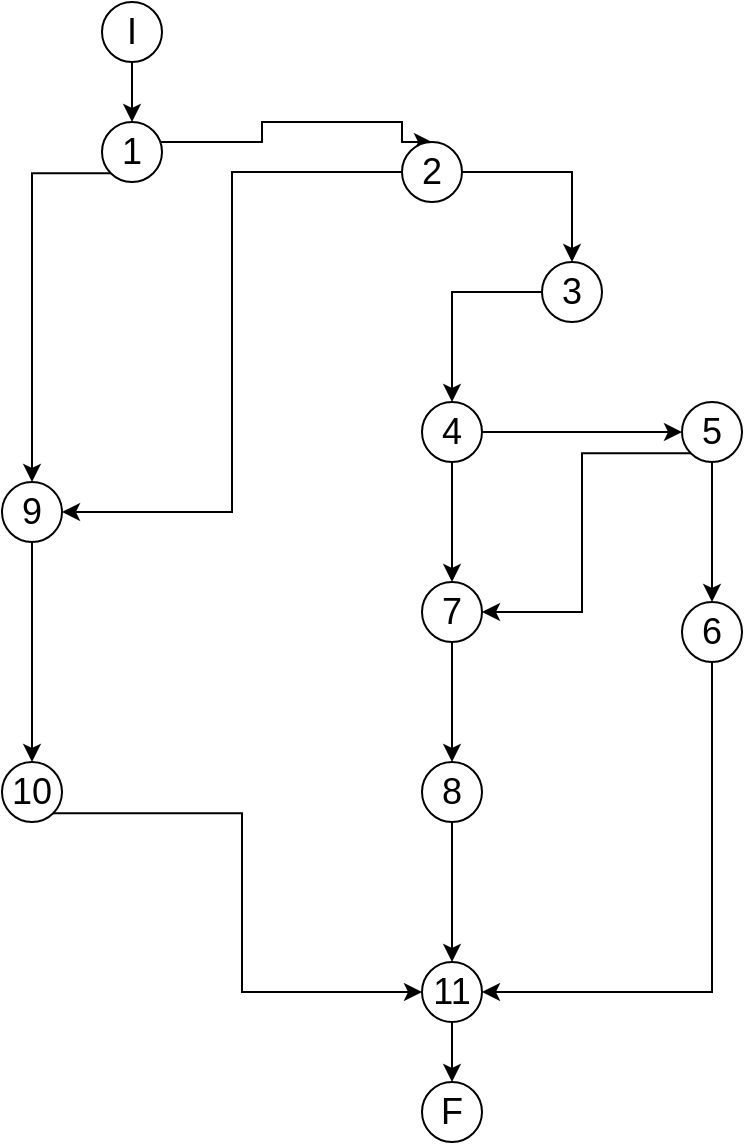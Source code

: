 <mxfile version="15.9.6" type="device"><diagram id="YwyjyD8mi7VJA06gWZqI" name="Página-1"><mxGraphModel dx="782" dy="693" grid="1" gridSize="10" guides="1" tooltips="1" connect="1" arrows="1" fold="1" page="1" pageScale="1" pageWidth="827" pageHeight="1169" math="0" shadow="0"><root><mxCell id="0"/><mxCell id="1" parent="0"/><mxCell id="7vZBPEran1yA5jU-QuNw-19" style="edgeStyle=orthogonalEdgeStyle;rounded=0;orthogonalLoop=1;jettySize=auto;html=1;exitX=0;exitY=1;exitDx=0;exitDy=0;fontSize=18;entryX=0.5;entryY=0;entryDx=0;entryDy=0;" edge="1" parent="1" source="7vZBPEran1yA5jU-QuNw-1" target="7vZBPEran1yA5jU-QuNw-13"><mxGeometry relative="1" as="geometry"><Array as="points"><mxPoint x="374" y="190"/><mxPoint x="450" y="190"/><mxPoint x="450" y="180"/><mxPoint x="520" y="180"/><mxPoint x="520" y="190"/></Array></mxGeometry></mxCell><mxCell id="7vZBPEran1yA5jU-QuNw-21" style="edgeStyle=orthogonalEdgeStyle;rounded=0;orthogonalLoop=1;jettySize=auto;html=1;exitX=0;exitY=1;exitDx=0;exitDy=0;entryX=0.5;entryY=0;entryDx=0;entryDy=0;fontSize=18;" edge="1" parent="1" source="7vZBPEran1yA5jU-QuNw-1" target="7vZBPEran1yA5jU-QuNw-7"><mxGeometry relative="1" as="geometry"/></mxCell><mxCell id="7vZBPEran1yA5jU-QuNw-1" value="&lt;font style=&quot;font-size: 18px&quot;&gt;1&lt;/font&gt;" style="ellipse;whiteSpace=wrap;html=1;aspect=fixed;" vertex="1" parent="1"><mxGeometry x="370" y="180" width="30" height="30" as="geometry"/></mxCell><mxCell id="7vZBPEran1yA5jU-QuNw-18" style="edgeStyle=orthogonalEdgeStyle;rounded=0;orthogonalLoop=1;jettySize=auto;html=1;exitX=0.5;exitY=1;exitDx=0;exitDy=0;entryX=0.5;entryY=0;entryDx=0;entryDy=0;fontSize=18;" edge="1" parent="1" source="7vZBPEran1yA5jU-QuNw-2" target="7vZBPEran1yA5jU-QuNw-1"><mxGeometry relative="1" as="geometry"/></mxCell><mxCell id="7vZBPEran1yA5jU-QuNw-2" value="&lt;font style=&quot;font-size: 18px&quot;&gt;I&lt;/font&gt;" style="ellipse;whiteSpace=wrap;html=1;aspect=fixed;" vertex="1" parent="1"><mxGeometry x="370" y="120" width="30" height="30" as="geometry"/></mxCell><mxCell id="7vZBPEran1yA5jU-QuNw-26" style="edgeStyle=orthogonalEdgeStyle;rounded=0;orthogonalLoop=1;jettySize=auto;html=1;exitX=0.5;exitY=1;exitDx=0;exitDy=0;fontSize=18;" edge="1" parent="1" source="7vZBPEran1yA5jU-QuNw-5" target="7vZBPEran1yA5jU-QuNw-25"><mxGeometry relative="1" as="geometry"/></mxCell><mxCell id="7vZBPEran1yA5jU-QuNw-5" value="&lt;font style=&quot;font-size: 18px&quot;&gt;11&lt;/font&gt;" style="ellipse;whiteSpace=wrap;html=1;aspect=fixed;" vertex="1" parent="1"><mxGeometry x="530" y="600" width="30" height="30" as="geometry"/></mxCell><mxCell id="7vZBPEran1yA5jU-QuNw-24" style="edgeStyle=orthogonalEdgeStyle;rounded=0;orthogonalLoop=1;jettySize=auto;html=1;exitX=1;exitY=1;exitDx=0;exitDy=0;entryX=0;entryY=0.5;entryDx=0;entryDy=0;fontSize=18;" edge="1" parent="1" source="7vZBPEran1yA5jU-QuNw-6" target="7vZBPEran1yA5jU-QuNw-5"><mxGeometry relative="1" as="geometry"/></mxCell><mxCell id="7vZBPEran1yA5jU-QuNw-6" value="&lt;font style=&quot;font-size: 18px&quot;&gt;10&lt;/font&gt;" style="ellipse;whiteSpace=wrap;html=1;aspect=fixed;" vertex="1" parent="1"><mxGeometry x="320" y="500" width="30" height="30" as="geometry"/></mxCell><mxCell id="7vZBPEran1yA5jU-QuNw-23" style="edgeStyle=orthogonalEdgeStyle;rounded=0;orthogonalLoop=1;jettySize=auto;html=1;exitX=0.5;exitY=1;exitDx=0;exitDy=0;fontSize=18;" edge="1" parent="1" source="7vZBPEran1yA5jU-QuNw-7" target="7vZBPEran1yA5jU-QuNw-6"><mxGeometry relative="1" as="geometry"><Array as="points"><mxPoint x="335" y="480"/><mxPoint x="335" y="480"/></Array></mxGeometry></mxCell><mxCell id="7vZBPEran1yA5jU-QuNw-7" value="&lt;font style=&quot;font-size: 18px&quot;&gt;9&lt;/font&gt;" style="ellipse;whiteSpace=wrap;html=1;aspect=fixed;" vertex="1" parent="1"><mxGeometry x="320" y="360" width="30" height="30" as="geometry"/></mxCell><mxCell id="7vZBPEran1yA5jU-QuNw-28" style="edgeStyle=orthogonalEdgeStyle;rounded=0;orthogonalLoop=1;jettySize=auto;html=1;exitX=0.5;exitY=1;exitDx=0;exitDy=0;fontSize=18;" edge="1" parent="1" source="7vZBPEran1yA5jU-QuNw-8" target="7vZBPEran1yA5jU-QuNw-5"><mxGeometry relative="1" as="geometry"/></mxCell><mxCell id="7vZBPEran1yA5jU-QuNw-8" value="&lt;font style=&quot;font-size: 18px&quot;&gt;8&lt;/font&gt;" style="ellipse;whiteSpace=wrap;html=1;aspect=fixed;" vertex="1" parent="1"><mxGeometry x="530" y="500" width="30" height="30" as="geometry"/></mxCell><mxCell id="7vZBPEran1yA5jU-QuNw-29" style="edgeStyle=orthogonalEdgeStyle;rounded=0;orthogonalLoop=1;jettySize=auto;html=1;exitX=0.5;exitY=1;exitDx=0;exitDy=0;entryX=0.5;entryY=0;entryDx=0;entryDy=0;fontSize=18;" edge="1" parent="1" source="7vZBPEran1yA5jU-QuNw-9" target="7vZBPEran1yA5jU-QuNw-8"><mxGeometry relative="1" as="geometry"/></mxCell><mxCell id="7vZBPEran1yA5jU-QuNw-9" value="&lt;font style=&quot;font-size: 18px&quot;&gt;7&lt;/font&gt;" style="ellipse;whiteSpace=wrap;html=1;aspect=fixed;" vertex="1" parent="1"><mxGeometry x="530" y="410" width="30" height="30" as="geometry"/></mxCell><mxCell id="7vZBPEran1yA5jU-QuNw-27" style="edgeStyle=orthogonalEdgeStyle;rounded=0;orthogonalLoop=1;jettySize=auto;html=1;exitX=0.5;exitY=1;exitDx=0;exitDy=0;entryX=1;entryY=0.5;entryDx=0;entryDy=0;fontSize=18;" edge="1" parent="1" source="7vZBPEran1yA5jU-QuNw-10" target="7vZBPEran1yA5jU-QuNw-5"><mxGeometry relative="1" as="geometry"/></mxCell><mxCell id="7vZBPEran1yA5jU-QuNw-10" value="&lt;font style=&quot;font-size: 18px&quot;&gt;6&lt;/font&gt;" style="ellipse;whiteSpace=wrap;html=1;aspect=fixed;" vertex="1" parent="1"><mxGeometry x="660" y="420" width="30" height="30" as="geometry"/></mxCell><mxCell id="7vZBPEran1yA5jU-QuNw-30" style="edgeStyle=orthogonalEdgeStyle;rounded=0;orthogonalLoop=1;jettySize=auto;html=1;exitX=0.5;exitY=1;exitDx=0;exitDy=0;entryX=0.5;entryY=0;entryDx=0;entryDy=0;fontSize=18;" edge="1" parent="1" source="7vZBPEran1yA5jU-QuNw-11" target="7vZBPEran1yA5jU-QuNw-10"><mxGeometry relative="1" as="geometry"/></mxCell><mxCell id="7vZBPEran1yA5jU-QuNw-31" style="edgeStyle=orthogonalEdgeStyle;rounded=0;orthogonalLoop=1;jettySize=auto;html=1;exitX=0;exitY=1;exitDx=0;exitDy=0;entryX=1;entryY=0.5;entryDx=0;entryDy=0;fontSize=18;" edge="1" parent="1" source="7vZBPEran1yA5jU-QuNw-11" target="7vZBPEran1yA5jU-QuNw-9"><mxGeometry relative="1" as="geometry"/></mxCell><mxCell id="7vZBPEran1yA5jU-QuNw-11" value="&lt;font style=&quot;font-size: 18px&quot;&gt;5&lt;/font&gt;" style="ellipse;whiteSpace=wrap;html=1;aspect=fixed;" vertex="1" parent="1"><mxGeometry x="660" y="320" width="30" height="30" as="geometry"/></mxCell><mxCell id="7vZBPEran1yA5jU-QuNw-32" style="edgeStyle=orthogonalEdgeStyle;rounded=0;orthogonalLoop=1;jettySize=auto;html=1;exitX=0.5;exitY=1;exitDx=0;exitDy=0;entryX=0.5;entryY=0;entryDx=0;entryDy=0;fontSize=18;" edge="1" parent="1" source="7vZBPEran1yA5jU-QuNw-12" target="7vZBPEran1yA5jU-QuNw-9"><mxGeometry relative="1" as="geometry"/></mxCell><mxCell id="7vZBPEran1yA5jU-QuNw-33" style="edgeStyle=orthogonalEdgeStyle;rounded=0;orthogonalLoop=1;jettySize=auto;html=1;exitX=1;exitY=0.5;exitDx=0;exitDy=0;entryX=0;entryY=0.5;entryDx=0;entryDy=0;fontSize=18;" edge="1" parent="1" source="7vZBPEran1yA5jU-QuNw-12" target="7vZBPEran1yA5jU-QuNw-11"><mxGeometry relative="1" as="geometry"/></mxCell><mxCell id="7vZBPEran1yA5jU-QuNw-12" value="&lt;font style=&quot;font-size: 18px&quot;&gt;4&lt;/font&gt;" style="ellipse;whiteSpace=wrap;html=1;aspect=fixed;" vertex="1" parent="1"><mxGeometry x="530" y="320" width="30" height="30" as="geometry"/></mxCell><mxCell id="7vZBPEran1yA5jU-QuNw-22" style="edgeStyle=orthogonalEdgeStyle;rounded=0;orthogonalLoop=1;jettySize=auto;html=1;exitX=0;exitY=1;exitDx=0;exitDy=0;entryX=1;entryY=0.5;entryDx=0;entryDy=0;fontSize=18;" edge="1" parent="1" source="7vZBPEran1yA5jU-QuNw-13" target="7vZBPEran1yA5jU-QuNw-7"><mxGeometry relative="1" as="geometry"><Array as="points"><mxPoint x="524" y="205"/><mxPoint x="435" y="205"/><mxPoint x="435" y="375"/></Array></mxGeometry></mxCell><mxCell id="7vZBPEran1yA5jU-QuNw-35" style="edgeStyle=orthogonalEdgeStyle;rounded=0;orthogonalLoop=1;jettySize=auto;html=1;exitX=1;exitY=1;exitDx=0;exitDy=0;entryX=0.5;entryY=0;entryDx=0;entryDy=0;fontSize=18;" edge="1" parent="1" source="7vZBPEran1yA5jU-QuNw-13" target="7vZBPEran1yA5jU-QuNw-14"><mxGeometry relative="1" as="geometry"><Array as="points"><mxPoint x="546" y="205"/><mxPoint x="605" y="205"/></Array></mxGeometry></mxCell><mxCell id="7vZBPEran1yA5jU-QuNw-13" value="&lt;font style=&quot;font-size: 18px&quot;&gt;2&lt;/font&gt;" style="ellipse;whiteSpace=wrap;html=1;aspect=fixed;" vertex="1" parent="1"><mxGeometry x="520" y="190" width="30" height="30" as="geometry"/></mxCell><mxCell id="7vZBPEran1yA5jU-QuNw-34" style="edgeStyle=orthogonalEdgeStyle;rounded=0;orthogonalLoop=1;jettySize=auto;html=1;exitX=0;exitY=0.5;exitDx=0;exitDy=0;entryX=0.5;entryY=0;entryDx=0;entryDy=0;fontSize=18;" edge="1" parent="1" source="7vZBPEran1yA5jU-QuNw-14" target="7vZBPEran1yA5jU-QuNw-12"><mxGeometry relative="1" as="geometry"/></mxCell><mxCell id="7vZBPEran1yA5jU-QuNw-14" value="&lt;font style=&quot;font-size: 18px&quot;&gt;3&lt;/font&gt;" style="ellipse;whiteSpace=wrap;html=1;aspect=fixed;" vertex="1" parent="1"><mxGeometry x="590" y="250" width="30" height="30" as="geometry"/></mxCell><mxCell id="7vZBPEran1yA5jU-QuNw-25" value="&lt;font style=&quot;font-size: 18px&quot;&gt;F&lt;/font&gt;" style="ellipse;whiteSpace=wrap;html=1;aspect=fixed;" vertex="1" parent="1"><mxGeometry x="530" y="660" width="30" height="30" as="geometry"/></mxCell></root></mxGraphModel></diagram></mxfile>